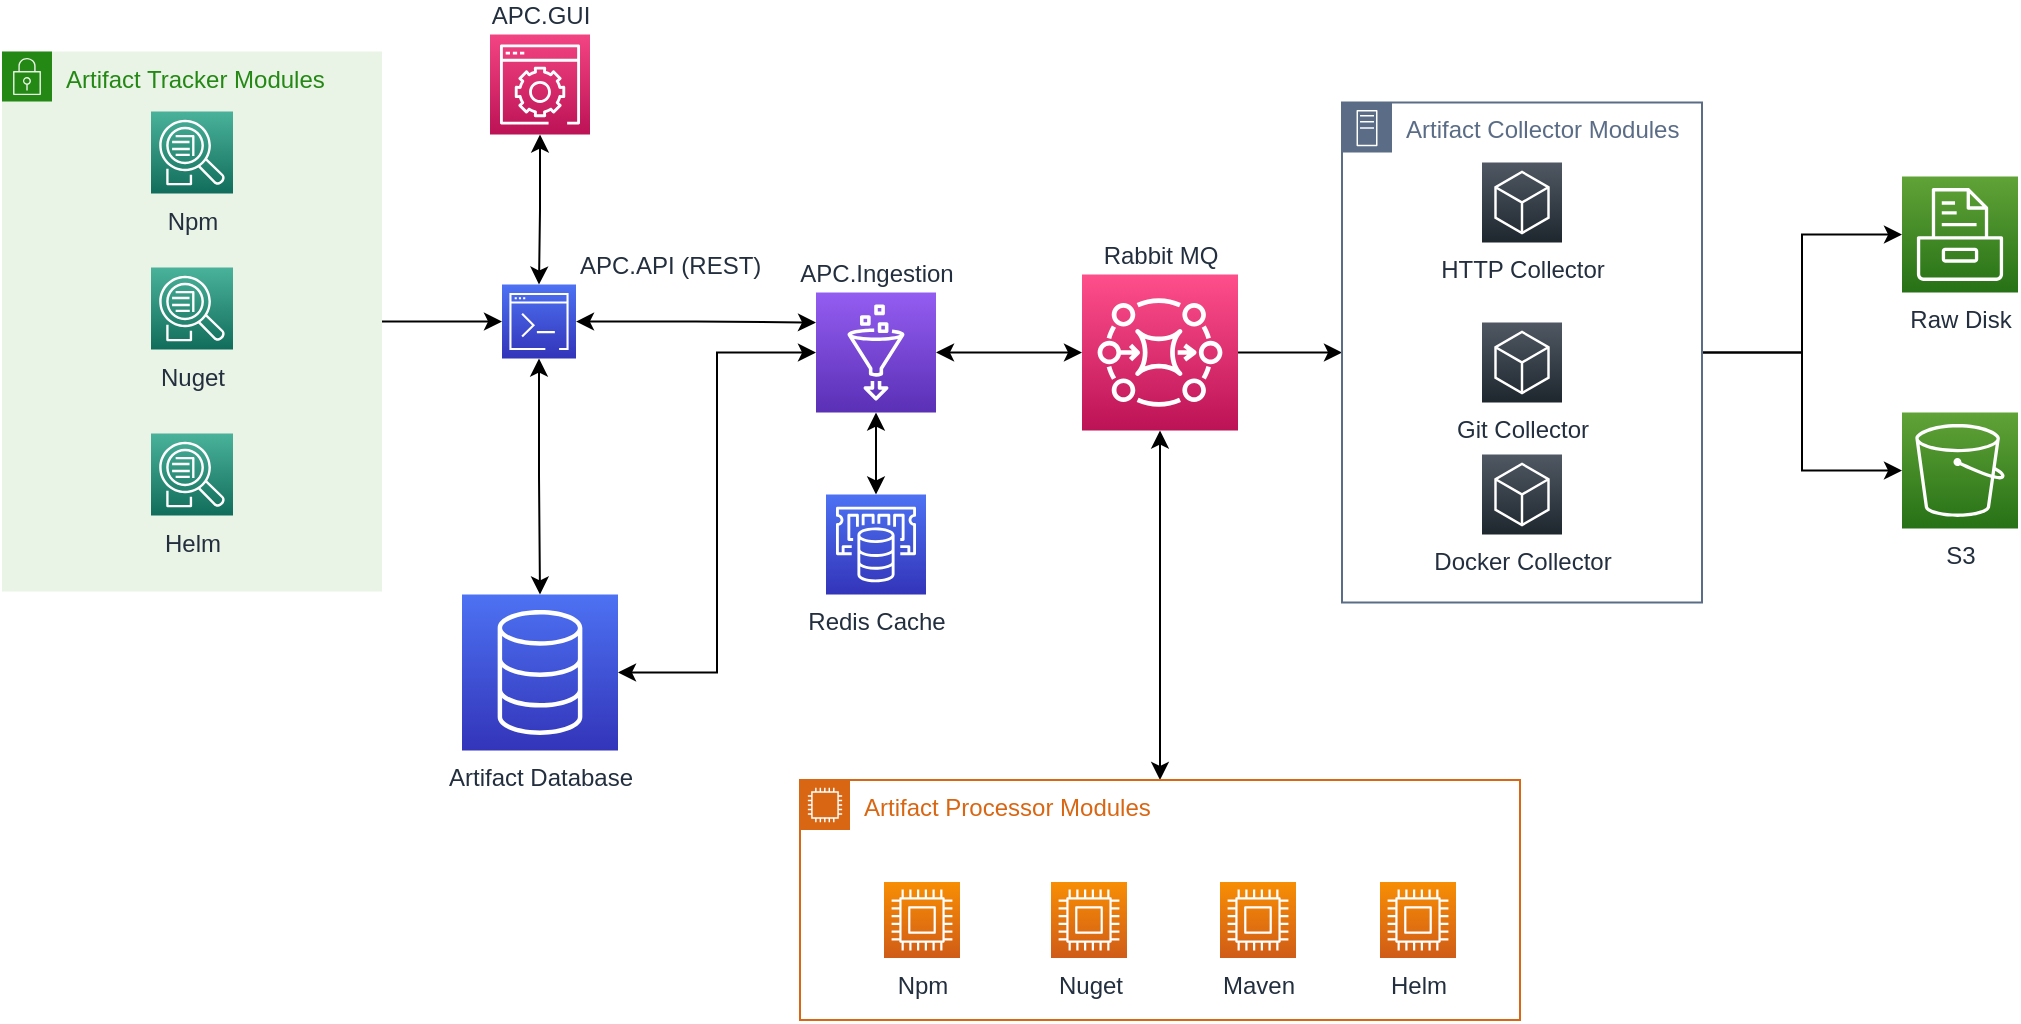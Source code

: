 <mxfile version="20.4.0" type="github">
  <diagram id="rVzSDo7fEXrxxZmn6LZQ" name="Page-1">
    <mxGraphModel dx="1422" dy="744" grid="1" gridSize="10" guides="1" tooltips="1" connect="1" arrows="1" fold="1" page="1" pageScale="1" pageWidth="1169" pageHeight="827" math="0" shadow="0">
      <root>
        <mxCell id="0" />
        <mxCell id="1" parent="0" />
        <mxCell id="3L-gXThl8AOzqYtp8lAw-10" style="edgeStyle=orthogonalEdgeStyle;rounded=0;orthogonalLoop=1;jettySize=auto;html=1;startArrow=classic;startFill=1;entryX=0;entryY=0.5;entryDx=0;entryDy=0;entryPerimeter=0;" parent="1" source="3L-gXThl8AOzqYtp8lAw-6" target="3L-gXThl8AOzqYtp8lAw-40" edge="1">
          <mxGeometry relative="1" as="geometry">
            <mxPoint x="580" y="306.25" as="targetPoint" />
          </mxGeometry>
        </mxCell>
        <mxCell id="3L-gXThl8AOzqYtp8lAw-12" style="edgeStyle=orthogonalEdgeStyle;rounded=0;orthogonalLoop=1;jettySize=auto;html=1;startArrow=classic;startFill=1;" parent="1" source="3L-gXThl8AOzqYtp8lAw-6" target="3L-gXThl8AOzqYtp8lAw-11" edge="1">
          <mxGeometry relative="1" as="geometry" />
        </mxCell>
        <mxCell id="3L-gXThl8AOzqYtp8lAw-48" style="edgeStyle=orthogonalEdgeStyle;rounded=0;orthogonalLoop=1;jettySize=auto;html=1;entryX=1;entryY=0.5;entryDx=0;entryDy=0;entryPerimeter=0;startArrow=classic;startFill=1;endArrow=classic;endFill=1;" parent="1" source="3L-gXThl8AOzqYtp8lAw-6" target="3L-gXThl8AOzqYtp8lAw-15" edge="1">
          <mxGeometry relative="1" as="geometry" />
        </mxCell>
        <mxCell id="3L-gXThl8AOzqYtp8lAw-6" value="APC.Ingestion" style="sketch=0;points=[[0,0,0],[0.25,0,0],[0.5,0,0],[0.75,0,0],[1,0,0],[0,1,0],[0.25,1,0],[0.5,1,0],[0.75,1,0],[1,1,0],[0,0.25,0],[0,0.5,0],[0,0.75,0],[1,0.25,0],[1,0.5,0],[1,0.75,0]];outlineConnect=0;fontColor=#232F3E;gradientColor=#945DF2;gradientDirection=north;fillColor=#5A30B5;strokeColor=#ffffff;dashed=0;verticalLabelPosition=top;verticalAlign=bottom;align=center;html=1;fontSize=12;fontStyle=0;aspect=fixed;shape=mxgraph.aws4.resourceIcon;resIcon=mxgraph.aws4.glue;labelPosition=center;" parent="1" vertex="1">
          <mxGeometry x="447" y="276.25" width="60" height="60" as="geometry" />
        </mxCell>
        <mxCell id="3L-gXThl8AOzqYtp8lAw-11" value="Redis Cache" style="sketch=0;points=[[0,0,0],[0.25,0,0],[0.5,0,0],[0.75,0,0],[1,0,0],[0,1,0],[0.25,1,0],[0.5,1,0],[0.75,1,0],[1,1,0],[0,0.25,0],[0,0.5,0],[0,0.75,0],[1,0.25,0],[1,0.5,0],[1,0.75,0]];outlineConnect=0;fontColor=#232F3E;gradientColor=#4D72F3;gradientDirection=north;fillColor=#3334B9;strokeColor=#ffffff;dashed=0;verticalLabelPosition=bottom;verticalAlign=top;align=center;html=1;fontSize=12;fontStyle=0;aspect=fixed;shape=mxgraph.aws4.resourceIcon;resIcon=mxgraph.aws4.elasticache;" parent="1" vertex="1">
          <mxGeometry x="452" y="377.25" width="50" height="50" as="geometry" />
        </mxCell>
        <mxCell id="3L-gXThl8AOzqYtp8lAw-15" value="Artifact Database" style="sketch=0;points=[[0,0,0],[0.25,0,0],[0.5,0,0],[0.75,0,0],[1,0,0],[0,1,0],[0.25,1,0],[0.5,1,0],[0.75,1,0],[1,1,0],[0,0.25,0],[0,0.5,0],[0,0.75,0],[1,0.25,0],[1,0.5,0],[1,0.75,0]];outlineConnect=0;fontColor=#232F3E;gradientColor=#4D72F3;gradientDirection=north;fillColor=#3334B9;strokeColor=#ffffff;dashed=0;verticalLabelPosition=bottom;verticalAlign=top;align=center;html=1;fontSize=12;fontStyle=0;aspect=fixed;shape=mxgraph.aws4.resourceIcon;resIcon=mxgraph.aws4.database;" parent="1" vertex="1">
          <mxGeometry x="270" y="427.25" width="78" height="78" as="geometry" />
        </mxCell>
        <mxCell id="3L-gXThl8AOzqYtp8lAw-20" value="Raw Disk" style="sketch=0;points=[[0,0,0],[0.25,0,0],[0.5,0,0],[0.75,0,0],[1,0,0],[0,1,0],[0.25,1,0],[0.5,1,0],[0.75,1,0],[1,1,0],[0,0.25,0],[0,0.5,0],[0,0.75,0],[1,0.25,0],[1,0.5,0],[1,0.75,0]];outlineConnect=0;fontColor=#232F3E;gradientColor=#60A337;gradientDirection=north;fillColor=#277116;strokeColor=#ffffff;dashed=0;verticalLabelPosition=bottom;verticalAlign=top;align=center;html=1;fontSize=12;fontStyle=0;aspect=fixed;shape=mxgraph.aws4.resourceIcon;resIcon=mxgraph.aws4.storage;" parent="1" vertex="1">
          <mxGeometry x="990" y="218.25" width="58" height="58" as="geometry" />
        </mxCell>
        <mxCell id="3L-gXThl8AOzqYtp8lAw-21" value="S3" style="sketch=0;points=[[0,0,0],[0.25,0,0],[0.5,0,0],[0.75,0,0],[1,0,0],[0,1,0],[0.25,1,0],[0.5,1,0],[0.75,1,0],[1,1,0],[0,0.25,0],[0,0.5,0],[0,0.75,0],[1,0.25,0],[1,0.5,0],[1,0.75,0]];outlineConnect=0;fontColor=#232F3E;gradientColor=#60A337;gradientDirection=north;fillColor=#277116;strokeColor=#ffffff;dashed=0;verticalLabelPosition=bottom;verticalAlign=top;align=center;html=1;fontSize=12;fontStyle=0;aspect=fixed;shape=mxgraph.aws4.resourceIcon;resIcon=mxgraph.aws4.s3;" parent="1" vertex="1">
          <mxGeometry x="990" y="336.25" width="58" height="58" as="geometry" />
        </mxCell>
        <mxCell id="UebX6j_kr56xhhUaCoHe-6" style="edgeStyle=orthogonalEdgeStyle;rounded=0;orthogonalLoop=1;jettySize=auto;html=1;entryX=0;entryY=0.5;entryDx=0;entryDy=0;startArrow=none;startFill=0;" edge="1" parent="1" source="3L-gXThl8AOzqYtp8lAw-40" target="UebX6j_kr56xhhUaCoHe-4">
          <mxGeometry relative="1" as="geometry" />
        </mxCell>
        <mxCell id="UebX6j_kr56xhhUaCoHe-9" style="edgeStyle=orthogonalEdgeStyle;rounded=0;orthogonalLoop=1;jettySize=auto;html=1;startArrow=classic;startFill=1;" edge="1" parent="1" source="3L-gXThl8AOzqYtp8lAw-40" target="UebX6j_kr56xhhUaCoHe-1">
          <mxGeometry relative="1" as="geometry" />
        </mxCell>
        <mxCell id="3L-gXThl8AOzqYtp8lAw-40" value="Rabbit MQ" style="sketch=0;points=[[0,0,0],[0.25,0,0],[0.5,0,0],[0.75,0,0],[1,0,0],[0,1,0],[0.25,1,0],[0.5,1,0],[0.75,1,0],[1,1,0],[0,0.25,0],[0,0.5,0],[0,0.75,0],[1,0.25,0],[1,0.5,0],[1,0.75,0]];outlineConnect=0;fontColor=#232F3E;gradientColor=#FF4F8B;gradientDirection=north;fillColor=#BC1356;strokeColor=#ffffff;dashed=0;verticalLabelPosition=top;verticalAlign=bottom;align=center;html=1;fontSize=12;fontStyle=0;aspect=fixed;shape=mxgraph.aws4.resourceIcon;resIcon=mxgraph.aws4.mq;labelPosition=center;" parent="1" vertex="1">
          <mxGeometry x="580" y="267.25" width="78" height="78" as="geometry" />
        </mxCell>
        <mxCell id="3L-gXThl8AOzqYtp8lAw-47" style="edgeStyle=orthogonalEdgeStyle;rounded=0;orthogonalLoop=1;jettySize=auto;html=1;startArrow=classic;startFill=1;endArrow=classic;endFill=1;" parent="1" source="3L-gXThl8AOzqYtp8lAw-43" target="3L-gXThl8AOzqYtp8lAw-15" edge="1">
          <mxGeometry relative="1" as="geometry" />
        </mxCell>
        <mxCell id="3L-gXThl8AOzqYtp8lAw-49" style="edgeStyle=orthogonalEdgeStyle;rounded=0;orthogonalLoop=1;jettySize=auto;html=1;entryX=0;entryY=0.25;entryDx=0;entryDy=0;entryPerimeter=0;startArrow=classic;startFill=1;endArrow=classic;endFill=1;" parent="1" source="3L-gXThl8AOzqYtp8lAw-43" target="3L-gXThl8AOzqYtp8lAw-6" edge="1">
          <mxGeometry relative="1" as="geometry" />
        </mxCell>
        <mxCell id="3L-gXThl8AOzqYtp8lAw-43" value="APC.API (REST)" style="sketch=0;points=[[0,0,0],[0.25,0,0],[0.5,0,0],[0.75,0,0],[1,0,0],[0,1,0],[0.25,1,0],[0.5,1,0],[0.75,1,0],[1,1,0],[0,0.25,0],[0,0.5,0],[0,0.75,0],[1,0.25,0],[1,0.5,0],[1,0.75,0]];outlineConnect=0;fontColor=#232F3E;gradientColor=#4D72F3;gradientDirection=north;fillColor=#3334B9;strokeColor=#ffffff;dashed=0;verticalLabelPosition=top;verticalAlign=bottom;align=left;html=1;fontSize=12;fontStyle=0;aspect=fixed;shape=mxgraph.aws4.resourceIcon;resIcon=mxgraph.aws4.command_line_interface;labelPosition=right;" parent="1" vertex="1">
          <mxGeometry x="290" y="272.25" width="37" height="37" as="geometry" />
        </mxCell>
        <mxCell id="3L-gXThl8AOzqYtp8lAw-51" style="edgeStyle=orthogonalEdgeStyle;rounded=0;orthogonalLoop=1;jettySize=auto;html=1;startArrow=classic;startFill=1;endArrow=classic;endFill=1;" parent="1" source="3L-gXThl8AOzqYtp8lAw-50" target="3L-gXThl8AOzqYtp8lAw-43" edge="1">
          <mxGeometry relative="1" as="geometry" />
        </mxCell>
        <mxCell id="3L-gXThl8AOzqYtp8lAw-50" value="APC.GUI" style="sketch=0;points=[[0,0,0],[0.25,0,0],[0.5,0,0],[0.75,0,0],[1,0,0],[0,1,0],[0.25,1,0],[0.5,1,0],[0.75,1,0],[1,1,0],[0,0.25,0],[0,0.5,0],[0,0.75,0],[1,0.25,0],[1,0.5,0],[1,0.75,0]];points=[[0,0,0],[0.25,0,0],[0.5,0,0],[0.75,0,0],[1,0,0],[0,1,0],[0.25,1,0],[0.5,1,0],[0.75,1,0],[1,1,0],[0,0.25,0],[0,0.5,0],[0,0.75,0],[1,0.25,0],[1,0.5,0],[1,0.75,0]];outlineConnect=0;fontColor=#232F3E;gradientColor=#F34482;gradientDirection=north;fillColor=#BC1356;strokeColor=#ffffff;dashed=0;verticalLabelPosition=top;verticalAlign=bottom;align=center;html=1;fontSize=12;fontStyle=0;aspect=fixed;shape=mxgraph.aws4.resourceIcon;resIcon=mxgraph.aws4.management_console;labelPosition=center;" parent="1" vertex="1">
          <mxGeometry x="284" y="147.25" width="50" height="50" as="geometry" />
        </mxCell>
        <mxCell id="UebX6j_kr56xhhUaCoHe-1" value="Artifact Processor Modules" style="points=[[0,0],[0.25,0],[0.5,0],[0.75,0],[1,0],[1,0.25],[1,0.5],[1,0.75],[1,1],[0.75,1],[0.5,1],[0.25,1],[0,1],[0,0.75],[0,0.5],[0,0.25]];outlineConnect=0;gradientColor=none;html=1;whiteSpace=wrap;fontSize=12;fontStyle=0;container=1;pointerEvents=0;collapsible=0;recursiveResize=0;shape=mxgraph.aws4.group;grIcon=mxgraph.aws4.group_ec2_instance_contents;strokeColor=#D86613;fillColor=none;verticalAlign=top;align=left;spacingLeft=30;fontColor=#D86613;dashed=0;" vertex="1" parent="1">
          <mxGeometry x="439" y="520" width="360" height="120" as="geometry" />
        </mxCell>
        <mxCell id="3L-gXThl8AOzqYtp8lAw-18" value="Npm" style="sketch=0;points=[[0,0,0],[0.25,0,0],[0.5,0,0],[0.75,0,0],[1,0,0],[0,1,0],[0.25,1,0],[0.5,1,0],[0.75,1,0],[1,1,0],[0,0.25,0],[0,0.5,0],[0,0.75,0],[1,0.25,0],[1,0.5,0],[1,0.75,0]];outlineConnect=0;fontColor=#232F3E;gradientColor=#F78E04;gradientDirection=north;fillColor=#D05C17;strokeColor=#ffffff;dashed=0;verticalLabelPosition=bottom;verticalAlign=top;align=center;html=1;fontSize=12;fontStyle=0;aspect=fixed;shape=mxgraph.aws4.resourceIcon;resIcon=mxgraph.aws4.compute;" parent="UebX6j_kr56xhhUaCoHe-1" vertex="1">
          <mxGeometry x="42" y="51" width="38" height="38" as="geometry" />
        </mxCell>
        <mxCell id="UebX6j_kr56xhhUaCoHe-2" value="Nuget" style="sketch=0;points=[[0,0,0],[0.25,0,0],[0.5,0,0],[0.75,0,0],[1,0,0],[0,1,0],[0.25,1,0],[0.5,1,0],[0.75,1,0],[1,1,0],[0,0.25,0],[0,0.5,0],[0,0.75,0],[1,0.25,0],[1,0.5,0],[1,0.75,0]];outlineConnect=0;fontColor=#232F3E;gradientColor=#F78E04;gradientDirection=north;fillColor=#D05C17;strokeColor=#ffffff;dashed=0;verticalLabelPosition=bottom;verticalAlign=top;align=center;html=1;fontSize=12;fontStyle=0;aspect=fixed;shape=mxgraph.aws4.resourceIcon;resIcon=mxgraph.aws4.compute;" vertex="1" parent="UebX6j_kr56xhhUaCoHe-1">
          <mxGeometry x="125.5" y="51" width="38" height="38" as="geometry" />
        </mxCell>
        <mxCell id="UebX6j_kr56xhhUaCoHe-11" value="Maven" style="sketch=0;points=[[0,0,0],[0.25,0,0],[0.5,0,0],[0.75,0,0],[1,0,0],[0,1,0],[0.25,1,0],[0.5,1,0],[0.75,1,0],[1,1,0],[0,0.25,0],[0,0.5,0],[0,0.75,0],[1,0.25,0],[1,0.5,0],[1,0.75,0]];outlineConnect=0;fontColor=#232F3E;gradientColor=#F78E04;gradientDirection=north;fillColor=#D05C17;strokeColor=#ffffff;dashed=0;verticalLabelPosition=bottom;verticalAlign=top;align=center;html=1;fontSize=12;fontStyle=0;aspect=fixed;shape=mxgraph.aws4.resourceIcon;resIcon=mxgraph.aws4.compute;" vertex="1" parent="UebX6j_kr56xhhUaCoHe-1">
          <mxGeometry x="210" y="51" width="38" height="38" as="geometry" />
        </mxCell>
        <mxCell id="UebX6j_kr56xhhUaCoHe-10" value="Helm" style="sketch=0;points=[[0,0,0],[0.25,0,0],[0.5,0,0],[0.75,0,0],[1,0,0],[0,1,0],[0.25,1,0],[0.5,1,0],[0.75,1,0],[1,1,0],[0,0.25,0],[0,0.5,0],[0,0.75,0],[1,0.25,0],[1,0.5,0],[1,0.75,0]];outlineConnect=0;fontColor=#232F3E;gradientColor=#F78E04;gradientDirection=north;fillColor=#D05C17;strokeColor=#ffffff;dashed=0;verticalLabelPosition=bottom;verticalAlign=top;align=center;html=1;fontSize=12;fontStyle=0;aspect=fixed;shape=mxgraph.aws4.resourceIcon;resIcon=mxgraph.aws4.compute;" vertex="1" parent="UebX6j_kr56xhhUaCoHe-1">
          <mxGeometry x="290" y="51" width="38" height="38" as="geometry" />
        </mxCell>
        <mxCell id="UebX6j_kr56xhhUaCoHe-7" style="edgeStyle=orthogonalEdgeStyle;rounded=0;orthogonalLoop=1;jettySize=auto;html=1;startArrow=none;startFill=0;" edge="1" parent="1" source="UebX6j_kr56xhhUaCoHe-4" target="3L-gXThl8AOzqYtp8lAw-20">
          <mxGeometry relative="1" as="geometry" />
        </mxCell>
        <mxCell id="UebX6j_kr56xhhUaCoHe-8" style="edgeStyle=orthogonalEdgeStyle;rounded=0;orthogonalLoop=1;jettySize=auto;html=1;startArrow=none;startFill=0;" edge="1" parent="1" source="UebX6j_kr56xhhUaCoHe-4" target="3L-gXThl8AOzqYtp8lAw-21">
          <mxGeometry relative="1" as="geometry" />
        </mxCell>
        <mxCell id="UebX6j_kr56xhhUaCoHe-4" value="Artifact Collector Modules" style="points=[[0,0],[0.25,0],[0.5,0],[0.75,0],[1,0],[1,0.25],[1,0.5],[1,0.75],[1,1],[0.75,1],[0.5,1],[0.25,1],[0,1],[0,0.75],[0,0.5],[0,0.25]];outlineConnect=0;gradientColor=none;html=1;whiteSpace=wrap;fontSize=12;fontStyle=0;container=1;pointerEvents=0;collapsible=0;recursiveResize=0;shape=mxgraph.aws4.group;grIcon=mxgraph.aws4.group_on_premise;strokeColor=#5A6C86;fillColor=none;verticalAlign=top;align=left;spacingLeft=30;fontColor=#5A6C86;dashed=0;" vertex="1" parent="1">
          <mxGeometry x="710" y="181.25" width="180" height="250" as="geometry" />
        </mxCell>
        <mxCell id="3L-gXThl8AOzqYtp8lAw-25" value="HTTP Collector" style="sketch=0;points=[[0,0,0],[0.25,0,0],[0.5,0,0],[0.75,0,0],[1,0,0],[0,1,0],[0.25,1,0],[0.5,1,0],[0.75,1,0],[1,1,0],[0,0.25,0],[0,0.5,0],[0,0.75,0],[1,0.25,0],[1,0.5,0],[1,0.75,0]];gradientDirection=north;outlineConnect=0;fontColor=#232F3E;gradientColor=#505863;fillColor=#1E262E;strokeColor=#ffffff;dashed=0;verticalLabelPosition=bottom;verticalAlign=top;align=center;html=1;fontSize=12;fontStyle=0;aspect=fixed;shape=mxgraph.aws4.resourceIcon;resIcon=mxgraph.aws4.general;" parent="UebX6j_kr56xhhUaCoHe-4" vertex="1">
          <mxGeometry x="70" y="30" width="40" height="40" as="geometry" />
        </mxCell>
        <mxCell id="3L-gXThl8AOzqYtp8lAw-26" value="Git Collector" style="sketch=0;points=[[0,0,0],[0.25,0,0],[0.5,0,0],[0.75,0,0],[1,0,0],[0,1,0],[0.25,1,0],[0.5,1,0],[0.75,1,0],[1,1,0],[0,0.25,0],[0,0.5,0],[0,0.75,0],[1,0.25,0],[1,0.5,0],[1,0.75,0]];gradientDirection=north;outlineConnect=0;fontColor=#232F3E;gradientColor=#505863;fillColor=#1E262E;strokeColor=#ffffff;dashed=0;verticalLabelPosition=bottom;verticalAlign=top;align=center;html=1;fontSize=12;fontStyle=0;aspect=fixed;shape=mxgraph.aws4.resourceIcon;resIcon=mxgraph.aws4.general;" parent="UebX6j_kr56xhhUaCoHe-4" vertex="1">
          <mxGeometry x="70" y="110" width="40" height="40" as="geometry" />
        </mxCell>
        <mxCell id="3L-gXThl8AOzqYtp8lAw-27" value="Docker Collector" style="sketch=0;points=[[0,0,0],[0.25,0,0],[0.5,0,0],[0.75,0,0],[1,0,0],[0,1,0],[0.25,1,0],[0.5,1,0],[0.75,1,0],[1,1,0],[0,0.25,0],[0,0.5,0],[0,0.75,0],[1,0.25,0],[1,0.5,0],[1,0.75,0]];gradientDirection=north;outlineConnect=0;fontColor=#232F3E;gradientColor=#505863;fillColor=#1E262E;strokeColor=#ffffff;dashed=0;verticalLabelPosition=bottom;verticalAlign=top;align=center;html=1;fontSize=12;fontStyle=0;aspect=fixed;shape=mxgraph.aws4.resourceIcon;resIcon=mxgraph.aws4.general;" parent="UebX6j_kr56xhhUaCoHe-4" vertex="1">
          <mxGeometry x="70" y="176" width="40" height="40" as="geometry" />
        </mxCell>
        <mxCell id="UebX6j_kr56xhhUaCoHe-14" style="edgeStyle=orthogonalEdgeStyle;rounded=0;orthogonalLoop=1;jettySize=auto;html=1;startArrow=none;startFill=0;" edge="1" parent="1" source="UebX6j_kr56xhhUaCoHe-13" target="3L-gXThl8AOzqYtp8lAw-43">
          <mxGeometry relative="1" as="geometry" />
        </mxCell>
        <mxCell id="UebX6j_kr56xhhUaCoHe-13" value="Artifact Tracker Modules" style="points=[[0,0],[0.25,0],[0.5,0],[0.75,0],[1,0],[1,0.25],[1,0.5],[1,0.75],[1,1],[0.75,1],[0.5,1],[0.25,1],[0,1],[0,0.75],[0,0.5],[0,0.25]];outlineConnect=0;gradientColor=none;html=1;whiteSpace=wrap;fontSize=12;fontStyle=0;container=1;pointerEvents=0;collapsible=0;recursiveResize=0;shape=mxgraph.aws4.group;grIcon=mxgraph.aws4.group_security_group;grStroke=0;strokeColor=#248814;fillColor=#E9F3E6;verticalAlign=top;align=left;spacingLeft=30;fontColor=#248814;dashed=0;" vertex="1" parent="1">
          <mxGeometry x="40" y="155.75" width="190" height="270" as="geometry" />
        </mxCell>
        <mxCell id="3L-gXThl8AOzqYtp8lAw-52" value="Npm" style="sketch=0;points=[[0,0,0],[0.25,0,0],[0.5,0,0],[0.75,0,0],[1,0,0],[0,1,0],[0.25,1,0],[0.5,1,0],[0.75,1,0],[1,1,0],[0,0.25,0],[0,0.5,0],[0,0.75,0],[1,0.25,0],[1,0.5,0],[1,0.75,0]];outlineConnect=0;fontColor=#232F3E;gradientColor=#4AB29A;gradientDirection=north;fillColor=#116D5B;strokeColor=#ffffff;dashed=0;verticalLabelPosition=bottom;verticalAlign=top;align=center;html=1;fontSize=12;fontStyle=0;aspect=fixed;shape=mxgraph.aws4.resourceIcon;resIcon=mxgraph.aws4.application_discovery_service;labelPosition=center;" parent="UebX6j_kr56xhhUaCoHe-13" vertex="1">
          <mxGeometry x="74.5" y="30" width="41" height="41" as="geometry" />
        </mxCell>
        <mxCell id="UebX6j_kr56xhhUaCoHe-15" value="Nuget" style="sketch=0;points=[[0,0,0],[0.25,0,0],[0.5,0,0],[0.75,0,0],[1,0,0],[0,1,0],[0.25,1,0],[0.5,1,0],[0.75,1,0],[1,1,0],[0,0.25,0],[0,0.5,0],[0,0.75,0],[1,0.25,0],[1,0.5,0],[1,0.75,0]];outlineConnect=0;fontColor=#232F3E;gradientColor=#4AB29A;gradientDirection=north;fillColor=#116D5B;strokeColor=#ffffff;dashed=0;verticalLabelPosition=bottom;verticalAlign=top;align=center;html=1;fontSize=12;fontStyle=0;aspect=fixed;shape=mxgraph.aws4.resourceIcon;resIcon=mxgraph.aws4.application_discovery_service;labelPosition=center;" vertex="1" parent="UebX6j_kr56xhhUaCoHe-13">
          <mxGeometry x="74.5" y="108" width="41" height="41" as="geometry" />
        </mxCell>
        <mxCell id="UebX6j_kr56xhhUaCoHe-16" value="Helm" style="sketch=0;points=[[0,0,0],[0.25,0,0],[0.5,0,0],[0.75,0,0],[1,0,0],[0,1,0],[0.25,1,0],[0.5,1,0],[0.75,1,0],[1,1,0],[0,0.25,0],[0,0.5,0],[0,0.75,0],[1,0.25,0],[1,0.5,0],[1,0.75,0]];outlineConnect=0;fontColor=#232F3E;gradientColor=#4AB29A;gradientDirection=north;fillColor=#116D5B;strokeColor=#ffffff;dashed=0;verticalLabelPosition=bottom;verticalAlign=top;align=center;html=1;fontSize=12;fontStyle=0;aspect=fixed;shape=mxgraph.aws4.resourceIcon;resIcon=mxgraph.aws4.application_discovery_service;labelPosition=center;" vertex="1" parent="UebX6j_kr56xhhUaCoHe-13">
          <mxGeometry x="74.5" y="191" width="41" height="41" as="geometry" />
        </mxCell>
      </root>
    </mxGraphModel>
  </diagram>
</mxfile>
